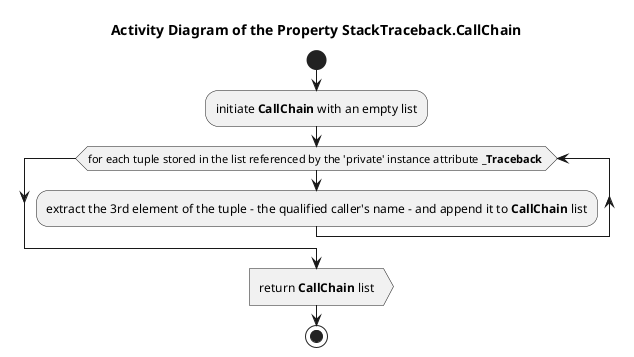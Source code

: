 @startuml traceback_stacktraceback_callchain

title Activity Diagram of the Property StackTraceback.CallChain

start

:initiate <b>CallChain</b> with an empty list;

while (for each tuple stored in the list referenced by the 'private' instance attribute <b>_Traceback</b> )
    :extract the 3rd element of the tuple - the qualified caller's name - and append it to <b>CallChain</b> list;
end while

:return <b>CallChain</b> list>

stop

@enduml